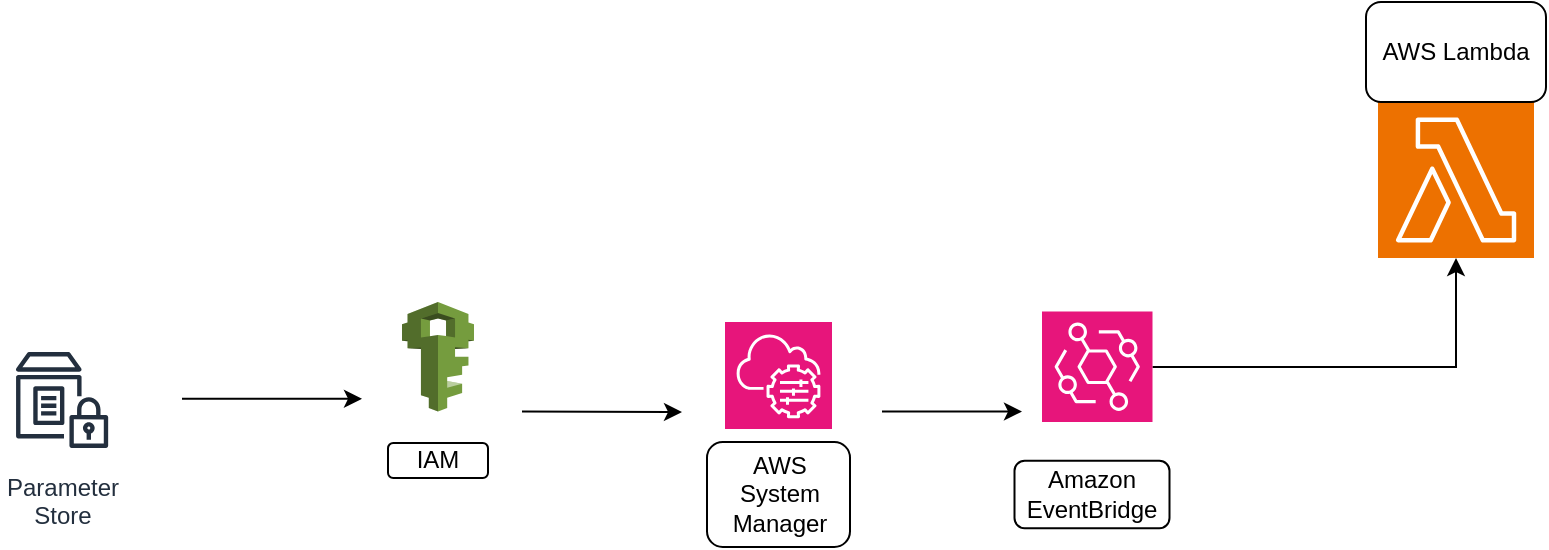 <mxfile version="24.6.5" type="github">
  <diagram id="Ht1M8jgEwFfnCIfOTk4-" name="Page-1">
    <mxGraphModel dx="794" dy="724" grid="1" gridSize="10" guides="1" tooltips="1" connect="1" arrows="1" fold="1" page="1" pageScale="1" pageWidth="1169" pageHeight="827" math="0" shadow="0">
      <root>
        <mxCell id="0" />
        <mxCell id="1" parent="0" />
        <mxCell id="UrXQ-R-6YZsERtTzHkof-1" value="Parameter&#xa;Store" style="sketch=0;outlineConnect=0;fontColor=#232F3E;gradientColor=none;strokeColor=#232F3E;fillColor=#ffffff;dashed=0;verticalLabelPosition=bottom;verticalAlign=top;align=center;html=1;fontSize=12;fontStyle=0;aspect=fixed;shape=mxgraph.aws4.resourceIcon;resIcon=mxgraph.aws4.parameter_store;" vertex="1" parent="1">
          <mxGeometry x="200" y="289" width="60" height="60" as="geometry" />
        </mxCell>
        <mxCell id="UrXQ-R-6YZsERtTzHkof-2" value="" style="outlineConnect=0;dashed=0;verticalLabelPosition=bottom;verticalAlign=top;align=center;html=1;shape=mxgraph.aws3.iam;fillColor=#759C3E;gradientColor=none;" vertex="1" parent="1">
          <mxGeometry x="400" y="270" width="36" height="54.75" as="geometry" />
        </mxCell>
        <mxCell id="UrXQ-R-6YZsERtTzHkof-3" value="IAM" style="rounded=1;whiteSpace=wrap;html=1;" vertex="1" parent="1">
          <mxGeometry x="393" y="340.5" width="50" height="17.5" as="geometry" />
        </mxCell>
        <mxCell id="UrXQ-R-6YZsERtTzHkof-34" style="edgeStyle=orthogonalEdgeStyle;rounded=0;orthogonalLoop=1;jettySize=auto;html=1;" edge="1" parent="1" source="UrXQ-R-6YZsERtTzHkof-5" target="UrXQ-R-6YZsERtTzHkof-23">
          <mxGeometry relative="1" as="geometry">
            <mxPoint x="840" y="200" as="targetPoint" />
          </mxGeometry>
        </mxCell>
        <mxCell id="UrXQ-R-6YZsERtTzHkof-5" value="" style="sketch=0;points=[[0,0,0],[0.25,0,0],[0.5,0,0],[0.75,0,0],[1,0,0],[0,1,0],[0.25,1,0],[0.5,1,0],[0.75,1,0],[1,1,0],[0,0.25,0],[0,0.5,0],[0,0.75,0],[1,0.25,0],[1,0.5,0],[1,0.75,0]];outlineConnect=0;fontColor=#232F3E;fillColor=#E7157B;strokeColor=#ffffff;dashed=0;verticalLabelPosition=bottom;verticalAlign=top;align=center;html=1;fontSize=12;fontStyle=0;aspect=fixed;shape=mxgraph.aws4.resourceIcon;resIcon=mxgraph.aws4.eventbridge;" vertex="1" parent="1">
          <mxGeometry x="720" y="274.75" width="55.25" height="55.25" as="geometry" />
        </mxCell>
        <mxCell id="UrXQ-R-6YZsERtTzHkof-8" value="Amazon EventBridge" style="rounded=1;whiteSpace=wrap;html=1;" vertex="1" parent="1">
          <mxGeometry x="706.25" y="349.37" width="77.5" height="33.75" as="geometry" />
        </mxCell>
        <mxCell id="UrXQ-R-6YZsERtTzHkof-16" value="" style="sketch=0;points=[[0,0,0],[0.25,0,0],[0.5,0,0],[0.75,0,0],[1,0,0],[0,1,0],[0.25,1,0],[0.5,1,0],[0.75,1,0],[1,1,0],[0,0.25,0],[0,0.5,0],[0,0.75,0],[1,0.25,0],[1,0.5,0],[1,0.75,0]];points=[[0,0,0],[0.25,0,0],[0.5,0,0],[0.75,0,0],[1,0,0],[0,1,0],[0.25,1,0],[0.5,1,0],[0.75,1,0],[1,1,0],[0,0.25,0],[0,0.5,0],[0,0.75,0],[1,0.25,0],[1,0.5,0],[1,0.75,0]];outlineConnect=0;fontColor=#232F3E;fillColor=#E7157B;strokeColor=#ffffff;dashed=0;verticalLabelPosition=bottom;verticalAlign=top;align=center;html=1;fontSize=12;fontStyle=0;aspect=fixed;shape=mxgraph.aws4.resourceIcon;resIcon=mxgraph.aws4.systems_manager;" vertex="1" parent="1">
          <mxGeometry x="561.5" y="280" width="53.5" height="53.5" as="geometry" />
        </mxCell>
        <mxCell id="UrXQ-R-6YZsERtTzHkof-17" value="AWS System Manager" style="rounded=1;whiteSpace=wrap;html=1;" vertex="1" parent="1">
          <mxGeometry x="552.5" y="340" width="71.5" height="52.5" as="geometry" />
        </mxCell>
        <mxCell id="UrXQ-R-6YZsERtTzHkof-20" value="" style="endArrow=classic;html=1;rounded=0;" edge="1" parent="1">
          <mxGeometry width="50" height="50" relative="1" as="geometry">
            <mxPoint x="640" y="324.75" as="sourcePoint" />
            <mxPoint x="710" y="324.75" as="targetPoint" />
            <Array as="points">
              <mxPoint x="640" y="324.75" />
            </Array>
          </mxGeometry>
        </mxCell>
        <mxCell id="UrXQ-R-6YZsERtTzHkof-21" value="" style="endArrow=classic;html=1;rounded=0;" edge="1" parent="1">
          <mxGeometry width="50" height="50" relative="1" as="geometry">
            <mxPoint x="310" y="318.41" as="sourcePoint" />
            <mxPoint x="380" y="318.41" as="targetPoint" />
            <Array as="points">
              <mxPoint x="290" y="318.41" />
            </Array>
          </mxGeometry>
        </mxCell>
        <mxCell id="UrXQ-R-6YZsERtTzHkof-23" value="" style="sketch=0;points=[[0,0,0],[0.25,0,0],[0.5,0,0],[0.75,0,0],[1,0,0],[0,1,0],[0.25,1,0],[0.5,1,0],[0.75,1,0],[1,1,0],[0,0.25,0],[0,0.5,0],[0,0.75,0],[1,0.25,0],[1,0.5,0],[1,0.75,0]];outlineConnect=0;fontColor=#232F3E;fillColor=#ED7100;strokeColor=#ffffff;dashed=0;verticalLabelPosition=bottom;verticalAlign=top;align=center;html=1;fontSize=12;fontStyle=0;aspect=fixed;shape=mxgraph.aws4.resourceIcon;resIcon=mxgraph.aws4.lambda;" vertex="1" parent="1">
          <mxGeometry x="888" y="170" width="78" height="78" as="geometry" />
        </mxCell>
        <mxCell id="UrXQ-R-6YZsERtTzHkof-24" value="AWS Lambda" style="rounded=1;whiteSpace=wrap;html=1;" vertex="1" parent="1">
          <mxGeometry x="882" y="120" width="90" height="50" as="geometry" />
        </mxCell>
        <mxCell id="UrXQ-R-6YZsERtTzHkof-25" value="" style="endArrow=classic;html=1;rounded=0;" edge="1" parent="1">
          <mxGeometry width="50" height="50" relative="1" as="geometry">
            <mxPoint x="460" y="324.75" as="sourcePoint" />
            <mxPoint x="540" y="325" as="targetPoint" />
          </mxGeometry>
        </mxCell>
      </root>
    </mxGraphModel>
  </diagram>
</mxfile>
